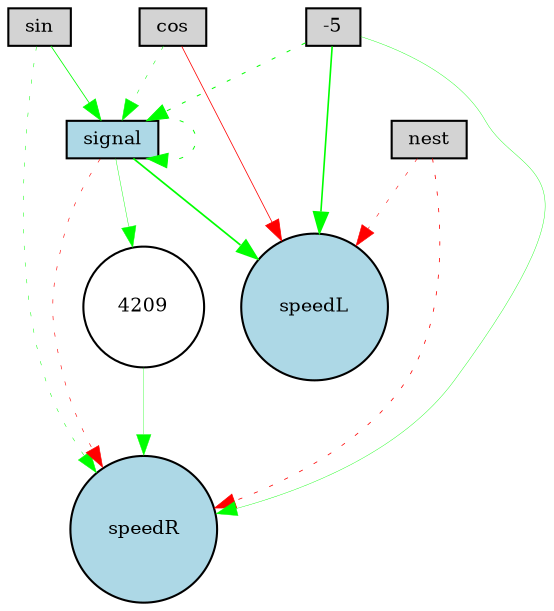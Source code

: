 digraph {
	node [fontsize=9 height=0.2 shape=circle width=0.2]
	cos [fillcolor=lightgray shape=box style=filled]
	sin [fillcolor=lightgray shape=box style=filled]
	nest [fillcolor=lightgray shape=box style=filled]
	signal [fillcolor=lightgray shape=box style=filled]
	-5 [fillcolor=lightgray shape=box style=filled]
	speedL [fillcolor=lightblue style=filled]
	speedR [fillcolor=lightblue style=filled]
	signal [fillcolor=lightblue style=filled]
	4209 [fillcolor=white style=filled]
	-5 -> speedL [color=green penwidth=0.7823981188750926 style=solid]
	sin -> speedR [color=green penwidth=0.23645681890115297 style=dotted]
	-5 -> speedR [color=green penwidth=0.1872657020817432 style=solid]
	signal -> 4209 [color=green penwidth=0.20340951187433298 style=solid]
	cos -> speedL [color=red penwidth=0.3724269485434025 style=solid]
	nest -> speedR [color=red penwidth=0.37752957651039076 style=dotted]
	cos -> signal [color=green penwidth=0.24393171721836665 style=dotted]
	4209 -> speedR [color=green penwidth=0.16574683265347412 style=solid]
	nest -> speedL [color=red penwidth=0.2662451288042509 style=dotted]
	signal -> signal [color=green penwidth=0.4470464067907951 style=dotted]
	signal -> speedR [color=red penwidth=0.28557242399550986 style=dotted]
	sin -> signal [color=green penwidth=0.3889821355700027 style=solid]
	signal -> speedL [color=green penwidth=0.8258828073020459 style=solid]
	-5 -> signal [color=green penwidth=0.48086183477502475 style=dotted]
}
